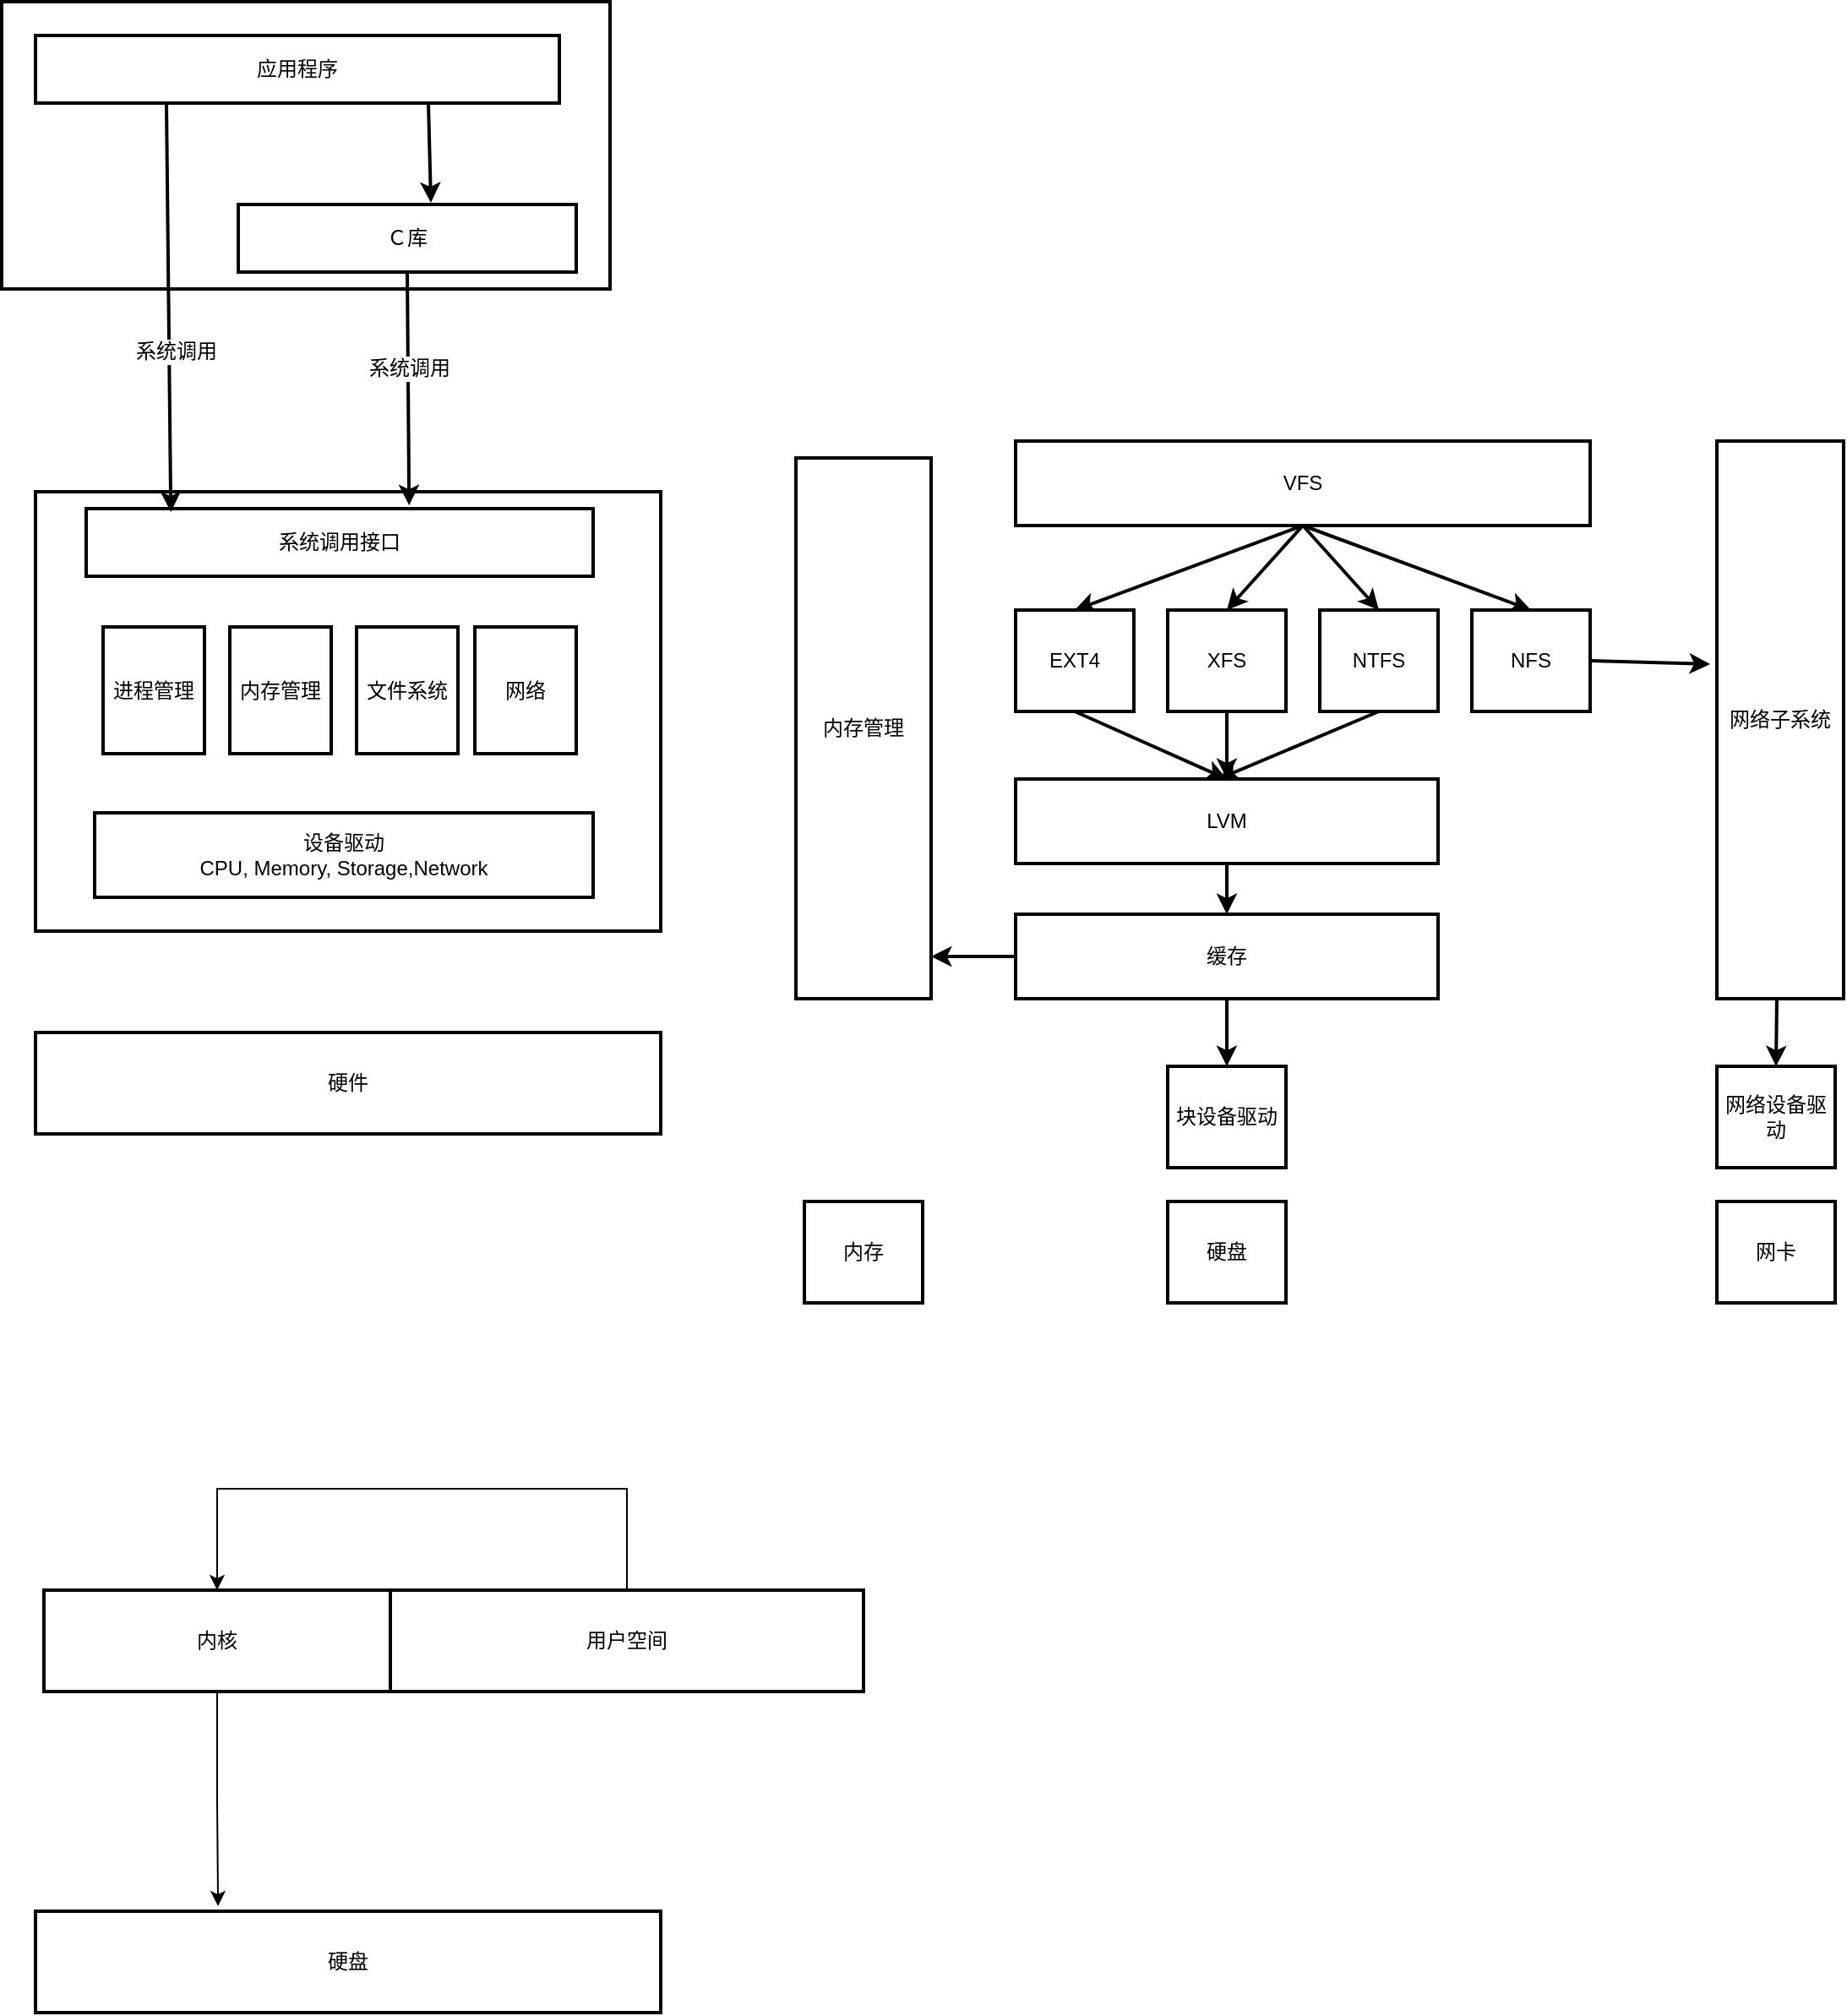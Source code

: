 <mxfile version="11.1.4" type="github"><diagram id="CaBk6unUI1Q5SFw8teh8" name="第 1 页"><mxGraphModel dx="644" dy="822" grid="1" gridSize="10" guides="1" tooltips="1" connect="1" arrows="1" fold="1" page="1" pageScale="1" pageWidth="3300" pageHeight="4681" math="0" shadow="0"><root><mxCell id="0"/><mxCell id="1" parent="0"/><mxCell id="tUHJTDZ138Sl4rlWsfHe-4" value="" style="rounded=0;whiteSpace=wrap;html=1;strokeWidth=2;" parent="1" vertex="1"><mxGeometry x="640" y="210" width="360" height="170" as="geometry"/></mxCell><mxCell id="tUHJTDZ138Sl4rlWsfHe-5" value="" style="rounded=0;whiteSpace=wrap;html=1;strokeWidth=2;" parent="1" vertex="1"><mxGeometry x="660" y="500" width="370" height="260" as="geometry"/></mxCell><mxCell id="tUHJTDZ138Sl4rlWsfHe-6" value="系统调用接口" style="rounded=0;whiteSpace=wrap;html=1;strokeWidth=2;" parent="1" vertex="1"><mxGeometry x="690" y="510" width="300" height="40" as="geometry"/></mxCell><mxCell id="tUHJTDZ138Sl4rlWsfHe-12" style="edgeStyle=none;rounded=0;orthogonalLoop=1;jettySize=auto;html=1;exitX=0.5;exitY=1;exitDx=0;exitDy=0;entryX=0.637;entryY=-0.05;entryDx=0;entryDy=0;entryPerimeter=0;strokeWidth=2;" parent="1" source="tUHJTDZ138Sl4rlWsfHe-7" target="tUHJTDZ138Sl4rlWsfHe-6" edge="1"><mxGeometry relative="1" as="geometry"/></mxCell><mxCell id="tUHJTDZ138Sl4rlWsfHe-20" value="系统调用" style="text;html=1;resizable=0;points=[];align=center;verticalAlign=middle;labelBackgroundColor=#ffffff;" parent="tUHJTDZ138Sl4rlWsfHe-12" vertex="1" connectable="0"><mxGeometry x="-0.174" relative="1" as="geometry"><mxPoint as="offset"/></mxGeometry></mxCell><mxCell id="tUHJTDZ138Sl4rlWsfHe-7" value="Ｃ库" style="rounded=0;whiteSpace=wrap;html=1;strokeWidth=2;" parent="1" vertex="1"><mxGeometry x="780" y="330" width="200" height="40" as="geometry"/></mxCell><mxCell id="tUHJTDZ138Sl4rlWsfHe-14" style="edgeStyle=none;rounded=0;orthogonalLoop=1;jettySize=auto;html=1;exitX=0.75;exitY=1;exitDx=0;exitDy=0;entryX=0.57;entryY=-0.025;entryDx=0;entryDy=0;entryPerimeter=0;strokeWidth=2;" parent="1" source="tUHJTDZ138Sl4rlWsfHe-8" target="tUHJTDZ138Sl4rlWsfHe-7" edge="1"><mxGeometry relative="1" as="geometry"/></mxCell><mxCell id="tUHJTDZ138Sl4rlWsfHe-15" style="edgeStyle=none;rounded=0;orthogonalLoop=1;jettySize=auto;html=1;exitX=0.25;exitY=1;exitDx=0;exitDy=0;entryX=0.167;entryY=0.05;entryDx=0;entryDy=0;entryPerimeter=0;strokeWidth=2;" parent="1" source="tUHJTDZ138Sl4rlWsfHe-8" target="tUHJTDZ138Sl4rlWsfHe-6" edge="1"><mxGeometry relative="1" as="geometry"/></mxCell><mxCell id="tUHJTDZ138Sl4rlWsfHe-21" value="系统调用" style="text;html=1;resizable=0;points=[];align=center;verticalAlign=middle;labelBackgroundColor=#ffffff;" parent="tUHJTDZ138Sl4rlWsfHe-15" vertex="1" connectable="0"><mxGeometry x="0.215" y="4" relative="1" as="geometry"><mxPoint as="offset"/></mxGeometry></mxCell><mxCell id="tUHJTDZ138Sl4rlWsfHe-8" value="应用程序" style="rounded=0;whiteSpace=wrap;html=1;strokeWidth=2;" parent="1" vertex="1"><mxGeometry x="660" y="230" width="310" height="40" as="geometry"/></mxCell><mxCell id="tUHJTDZ138Sl4rlWsfHe-10" value="设备驱动&lt;br&gt;CPU, Memory, Storage,Network" style="rounded=0;whiteSpace=wrap;html=1;strokeWidth=2;" parent="1" vertex="1"><mxGeometry x="695" y="690" width="295" height="50" as="geometry"/></mxCell><mxCell id="tUHJTDZ138Sl4rlWsfHe-11" value="硬件" style="rounded=0;whiteSpace=wrap;html=1;strokeWidth=2;" parent="1" vertex="1"><mxGeometry x="660" y="820" width="370" height="60" as="geometry"/></mxCell><mxCell id="tUHJTDZ138Sl4rlWsfHe-16" value="进程管理" style="rounded=0;whiteSpace=wrap;html=1;strokeWidth=2;" parent="1" vertex="1"><mxGeometry x="700" y="580" width="60" height="75" as="geometry"/></mxCell><mxCell id="tUHJTDZ138Sl4rlWsfHe-17" value="内存管理" style="rounded=0;whiteSpace=wrap;html=1;strokeWidth=2;" parent="1" vertex="1"><mxGeometry x="775" y="580" width="60" height="75" as="geometry"/></mxCell><mxCell id="tUHJTDZ138Sl4rlWsfHe-18" value="文件系统" style="rounded=0;whiteSpace=wrap;html=1;strokeWidth=2;" parent="1" vertex="1"><mxGeometry x="850" y="580" width="60" height="75" as="geometry"/></mxCell><mxCell id="tUHJTDZ138Sl4rlWsfHe-19" value="网络" style="rounded=0;whiteSpace=wrap;html=1;strokeWidth=2;" parent="1" vertex="1"><mxGeometry x="920" y="580" width="60" height="75" as="geometry"/></mxCell><mxCell id="tUHJTDZ138Sl4rlWsfHe-34" style="edgeStyle=none;rounded=0;orthogonalLoop=1;jettySize=auto;html=1;exitX=0.5;exitY=1;exitDx=0;exitDy=0;entryX=0.5;entryY=0;entryDx=0;entryDy=0;strokeWidth=2;" parent="1" source="tUHJTDZ138Sl4rlWsfHe-23" target="tUHJTDZ138Sl4rlWsfHe-24" edge="1"><mxGeometry relative="1" as="geometry"/></mxCell><mxCell id="tUHJTDZ138Sl4rlWsfHe-37" style="edgeStyle=none;rounded=0;orthogonalLoop=1;jettySize=auto;html=1;exitX=0.5;exitY=1;exitDx=0;exitDy=0;entryX=0.5;entryY=0;entryDx=0;entryDy=0;strokeWidth=2;" parent="1" source="tUHJTDZ138Sl4rlWsfHe-23" target="tUHJTDZ138Sl4rlWsfHe-25" edge="1"><mxGeometry relative="1" as="geometry"/></mxCell><mxCell id="tUHJTDZ138Sl4rlWsfHe-38" style="edgeStyle=none;rounded=0;orthogonalLoop=1;jettySize=auto;html=1;exitX=0.5;exitY=1;exitDx=0;exitDy=0;entryX=0.5;entryY=0;entryDx=0;entryDy=0;strokeWidth=2;" parent="1" source="tUHJTDZ138Sl4rlWsfHe-23" target="tUHJTDZ138Sl4rlWsfHe-26" edge="1"><mxGeometry relative="1" as="geometry"/></mxCell><mxCell id="tUHJTDZ138Sl4rlWsfHe-39" style="edgeStyle=none;rounded=0;orthogonalLoop=1;jettySize=auto;html=1;entryX=0.5;entryY=0;entryDx=0;entryDy=0;strokeWidth=2;" parent="1" target="tUHJTDZ138Sl4rlWsfHe-27" edge="1"><mxGeometry relative="1" as="geometry"><mxPoint x="1410" y="520" as="sourcePoint"/></mxGeometry></mxCell><mxCell id="tUHJTDZ138Sl4rlWsfHe-23" value="VFS" style="rounded=0;whiteSpace=wrap;html=1;strokeWidth=2;" parent="1" vertex="1"><mxGeometry x="1240" y="470" width="340" height="50" as="geometry"/></mxCell><mxCell id="tUHJTDZ138Sl4rlWsfHe-40" style="edgeStyle=none;rounded=0;orthogonalLoop=1;jettySize=auto;html=1;exitX=0.5;exitY=1;exitDx=0;exitDy=0;entryX=0.5;entryY=0;entryDx=0;entryDy=0;strokeWidth=2;" parent="1" source="tUHJTDZ138Sl4rlWsfHe-24" target="tUHJTDZ138Sl4rlWsfHe-28" edge="1"><mxGeometry relative="1" as="geometry"/></mxCell><mxCell id="tUHJTDZ138Sl4rlWsfHe-24" value="EXT4" style="rounded=0;whiteSpace=wrap;html=1;strokeWidth=2;" parent="1" vertex="1"><mxGeometry x="1240" y="570" width="70" height="60" as="geometry"/></mxCell><mxCell id="tUHJTDZ138Sl4rlWsfHe-41" style="edgeStyle=none;rounded=0;orthogonalLoop=1;jettySize=auto;html=1;exitX=0.5;exitY=1;exitDx=0;exitDy=0;strokeWidth=2;" parent="1" source="tUHJTDZ138Sl4rlWsfHe-25" edge="1"><mxGeometry relative="1" as="geometry"><mxPoint x="1365" y="670" as="targetPoint"/></mxGeometry></mxCell><mxCell id="tUHJTDZ138Sl4rlWsfHe-25" value="XFS" style="rounded=0;whiteSpace=wrap;html=1;strokeWidth=2;" parent="1" vertex="1"><mxGeometry x="1330" y="570" width="70" height="60" as="geometry"/></mxCell><mxCell id="tUHJTDZ138Sl4rlWsfHe-42" style="edgeStyle=none;rounded=0;orthogonalLoop=1;jettySize=auto;html=1;exitX=0.5;exitY=1;exitDx=0;exitDy=0;strokeWidth=2;" parent="1" source="tUHJTDZ138Sl4rlWsfHe-26" edge="1"><mxGeometry relative="1" as="geometry"><mxPoint x="1360" y="670" as="targetPoint"/></mxGeometry></mxCell><mxCell id="tUHJTDZ138Sl4rlWsfHe-26" value="NTFS" style="rounded=0;whiteSpace=wrap;html=1;strokeWidth=2;" parent="1" vertex="1"><mxGeometry x="1420" y="570" width="70" height="60" as="geometry"/></mxCell><mxCell id="tUHJTDZ138Sl4rlWsfHe-44" style="edgeStyle=none;rounded=0;orthogonalLoop=1;jettySize=auto;html=1;exitX=1;exitY=0.5;exitDx=0;exitDy=0;entryX=-0.053;entryY=0.4;entryDx=0;entryDy=0;strokeWidth=2;entryPerimeter=0;" parent="1" source="tUHJTDZ138Sl4rlWsfHe-27" target="tUHJTDZ138Sl4rlWsfHe-32" edge="1"><mxGeometry relative="1" as="geometry"/></mxCell><mxCell id="tUHJTDZ138Sl4rlWsfHe-27" value="NFS" style="rounded=0;whiteSpace=wrap;html=1;strokeWidth=2;" parent="1" vertex="1"><mxGeometry x="1510" y="570" width="70" height="60" as="geometry"/></mxCell><mxCell id="tUHJTDZ138Sl4rlWsfHe-47" style="edgeStyle=none;rounded=0;orthogonalLoop=1;jettySize=auto;html=1;exitX=0.5;exitY=1;exitDx=0;exitDy=0;entryX=0.5;entryY=0;entryDx=0;entryDy=0;strokeWidth=2;" parent="1" source="tUHJTDZ138Sl4rlWsfHe-28" target="tUHJTDZ138Sl4rlWsfHe-46" edge="1"><mxGeometry relative="1" as="geometry"/></mxCell><mxCell id="tUHJTDZ138Sl4rlWsfHe-28" value="LVM" style="rounded=0;whiteSpace=wrap;html=1;strokeWidth=2;" parent="1" vertex="1"><mxGeometry x="1240" y="670" width="250" height="50" as="geometry"/></mxCell><mxCell id="tUHJTDZ138Sl4rlWsfHe-30" value="块设备驱动" style="rounded=0;whiteSpace=wrap;html=1;strokeWidth=2;" parent="1" vertex="1"><mxGeometry x="1330" y="840" width="70" height="60" as="geometry"/></mxCell><mxCell id="tUHJTDZ138Sl4rlWsfHe-45" style="edgeStyle=none;rounded=0;orthogonalLoop=1;jettySize=auto;html=1;entryX=0.5;entryY=0;entryDx=0;entryDy=0;strokeWidth=2;" parent="1" source="tUHJTDZ138Sl4rlWsfHe-32" target="tUHJTDZ138Sl4rlWsfHe-33" edge="1"><mxGeometry relative="1" as="geometry"/></mxCell><mxCell id="tUHJTDZ138Sl4rlWsfHe-32" value="网络子系统" style="rounded=0;whiteSpace=wrap;html=1;strokeWidth=2;" parent="1" vertex="1"><mxGeometry x="1655" y="470" width="75" height="330" as="geometry"/></mxCell><mxCell id="tUHJTDZ138Sl4rlWsfHe-33" value="网络设备驱动" style="rounded=0;whiteSpace=wrap;html=1;strokeWidth=2;" parent="1" vertex="1"><mxGeometry x="1655" y="840" width="70" height="60" as="geometry"/></mxCell><mxCell id="tUHJTDZ138Sl4rlWsfHe-48" style="edgeStyle=none;rounded=0;orthogonalLoop=1;jettySize=auto;html=1;exitX=0.5;exitY=1;exitDx=0;exitDy=0;entryX=0.5;entryY=0;entryDx=0;entryDy=0;strokeWidth=2;" parent="1" source="tUHJTDZ138Sl4rlWsfHe-46" target="tUHJTDZ138Sl4rlWsfHe-30" edge="1"><mxGeometry relative="1" as="geometry"/></mxCell><mxCell id="tUHJTDZ138Sl4rlWsfHe-50" style="edgeStyle=none;rounded=0;orthogonalLoop=1;jettySize=auto;html=1;exitX=0;exitY=0.5;exitDx=0;exitDy=0;entryX=1;entryY=0.922;entryDx=0;entryDy=0;entryPerimeter=0;strokeWidth=2;" parent="1" source="tUHJTDZ138Sl4rlWsfHe-46" target="tUHJTDZ138Sl4rlWsfHe-49" edge="1"><mxGeometry relative="1" as="geometry"/></mxCell><mxCell id="tUHJTDZ138Sl4rlWsfHe-46" value="缓存" style="rounded=0;whiteSpace=wrap;html=1;strokeWidth=2;" parent="1" vertex="1"><mxGeometry x="1240" y="750" width="250" height="50" as="geometry"/></mxCell><mxCell id="tUHJTDZ138Sl4rlWsfHe-49" value="内存管理" style="rounded=0;whiteSpace=wrap;html=1;strokeWidth=2;" parent="1" vertex="1"><mxGeometry x="1110" y="480" width="80" height="320" as="geometry"/></mxCell><mxCell id="tUHJTDZ138Sl4rlWsfHe-51" value="内存" style="rounded=0;whiteSpace=wrap;html=1;strokeWidth=2;" parent="1" vertex="1"><mxGeometry x="1115" y="920" width="70" height="60" as="geometry"/></mxCell><mxCell id="tUHJTDZ138Sl4rlWsfHe-52" value="网卡" style="rounded=0;whiteSpace=wrap;html=1;strokeWidth=2;" parent="1" vertex="1"><mxGeometry x="1655" y="920" width="70" height="60" as="geometry"/></mxCell><mxCell id="tUHJTDZ138Sl4rlWsfHe-53" value="硬盘" style="rounded=0;whiteSpace=wrap;html=1;strokeWidth=2;" parent="1" vertex="1"><mxGeometry x="1330" y="920" width="70" height="60" as="geometry"/></mxCell><mxCell id="cLfZ4dpAOO5iJqThEQ29-5" style="edgeStyle=orthogonalEdgeStyle;rounded=0;orthogonalLoop=1;jettySize=auto;html=1;exitX=0.5;exitY=1;exitDx=0;exitDy=0;entryX=0.292;entryY=-0.05;entryDx=0;entryDy=0;entryPerimeter=0;" edge="1" parent="1" source="cLfZ4dpAOO5iJqThEQ29-1" target="cLfZ4dpAOO5iJqThEQ29-3"><mxGeometry relative="1" as="geometry"/></mxCell><mxCell id="cLfZ4dpAOO5iJqThEQ29-1" value="内核" style="rounded=0;whiteSpace=wrap;html=1;strokeWidth=2;" vertex="1" parent="1"><mxGeometry x="665" y="1150" width="205" height="60" as="geometry"/></mxCell><mxCell id="cLfZ4dpAOO5iJqThEQ29-4" style="edgeStyle=orthogonalEdgeStyle;rounded=0;orthogonalLoop=1;jettySize=auto;html=1;exitX=0.5;exitY=0;exitDx=0;exitDy=0;entryX=0.5;entryY=0;entryDx=0;entryDy=0;" edge="1" parent="1" source="cLfZ4dpAOO5iJqThEQ29-2" target="cLfZ4dpAOO5iJqThEQ29-1"><mxGeometry relative="1" as="geometry"><Array as="points"><mxPoint x="1010" y="1090"/><mxPoint x="768" y="1090"/></Array></mxGeometry></mxCell><mxCell id="cLfZ4dpAOO5iJqThEQ29-2" value="用户空间" style="rounded=0;whiteSpace=wrap;html=1;strokeWidth=2;" vertex="1" parent="1"><mxGeometry x="870" y="1150" width="280" height="60" as="geometry"/></mxCell><mxCell id="cLfZ4dpAOO5iJqThEQ29-3" value="硬盘" style="rounded=0;whiteSpace=wrap;html=1;strokeWidth=2;" vertex="1" parent="1"><mxGeometry x="660" y="1340" width="370" height="60" as="geometry"/></mxCell></root></mxGraphModel></diagram></mxfile>